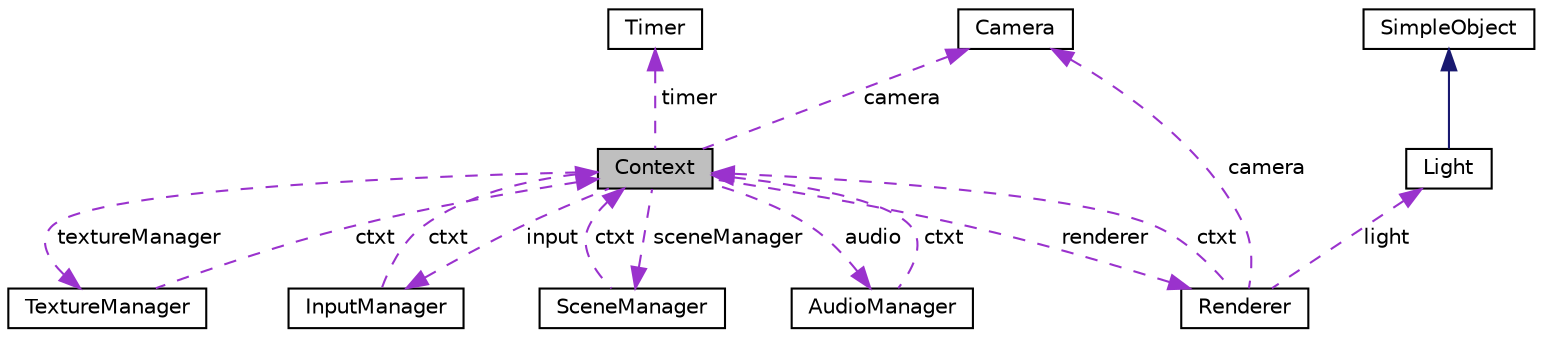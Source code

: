 digraph "Context"
{
  edge [fontname="Helvetica",fontsize="10",labelfontname="Helvetica",labelfontsize="10"];
  node [fontname="Helvetica",fontsize="10",shape=record];
  Node1 [label="Context",height=0.2,width=0.4,color="black", fillcolor="grey75", style="filled" fontcolor="black"];
  Node2 -> Node1 [dir="back",color="darkorchid3",fontsize="10",style="dashed",label=" renderer" ,fontname="Helvetica"];
  Node2 [label="Renderer",height=0.2,width=0.4,color="black", fillcolor="white", style="filled",URL="$class_renderer.html"];
  Node3 -> Node2 [dir="back",color="darkorchid3",fontsize="10",style="dashed",label=" light" ,fontname="Helvetica"];
  Node3 [label="Light",height=0.2,width=0.4,color="black", fillcolor="white", style="filled",URL="$class_light.html"];
  Node4 -> Node3 [dir="back",color="midnightblue",fontsize="10",style="solid",fontname="Helvetica"];
  Node4 [label="SimpleObject",height=0.2,width=0.4,color="black", fillcolor="white", style="filled",URL="$class_simple_object.html"];
  Node1 -> Node2 [dir="back",color="darkorchid3",fontsize="10",style="dashed",label=" ctxt" ,fontname="Helvetica"];
  Node5 -> Node2 [dir="back",color="darkorchid3",fontsize="10",style="dashed",label=" camera" ,fontname="Helvetica"];
  Node5 [label="Camera",height=0.2,width=0.4,color="black", fillcolor="white", style="filled",URL="$class_camera.html"];
  Node6 -> Node1 [dir="back",color="darkorchid3",fontsize="10",style="dashed",label=" audio" ,fontname="Helvetica"];
  Node6 [label="AudioManager",height=0.2,width=0.4,color="black", fillcolor="white", style="filled",URL="$class_audio_manager.html"];
  Node1 -> Node6 [dir="back",color="darkorchid3",fontsize="10",style="dashed",label=" ctxt" ,fontname="Helvetica"];
  Node7 -> Node1 [dir="back",color="darkorchid3",fontsize="10",style="dashed",label=" textureManager" ,fontname="Helvetica"];
  Node7 [label="TextureManager",height=0.2,width=0.4,color="black", fillcolor="white", style="filled",URL="$class_texture_manager.html"];
  Node1 -> Node7 [dir="back",color="darkorchid3",fontsize="10",style="dashed",label=" ctxt" ,fontname="Helvetica"];
  Node5 -> Node1 [dir="back",color="darkorchid3",fontsize="10",style="dashed",label=" camera" ,fontname="Helvetica"];
  Node8 -> Node1 [dir="back",color="darkorchid3",fontsize="10",style="dashed",label=" input" ,fontname="Helvetica"];
  Node8 [label="InputManager",height=0.2,width=0.4,color="black", fillcolor="white", style="filled",URL="$class_input_manager.html"];
  Node1 -> Node8 [dir="back",color="darkorchid3",fontsize="10",style="dashed",label=" ctxt" ,fontname="Helvetica"];
  Node9 -> Node1 [dir="back",color="darkorchid3",fontsize="10",style="dashed",label=" sceneManager" ,fontname="Helvetica"];
  Node9 [label="SceneManager",height=0.2,width=0.4,color="black", fillcolor="white", style="filled",URL="$class_scene_manager.html"];
  Node1 -> Node9 [dir="back",color="darkorchid3",fontsize="10",style="dashed",label=" ctxt" ,fontname="Helvetica"];
  Node10 -> Node1 [dir="back",color="darkorchid3",fontsize="10",style="dashed",label=" timer" ,fontname="Helvetica"];
  Node10 [label="Timer",height=0.2,width=0.4,color="black", fillcolor="white", style="filled",URL="$class_timer.html"];
}
